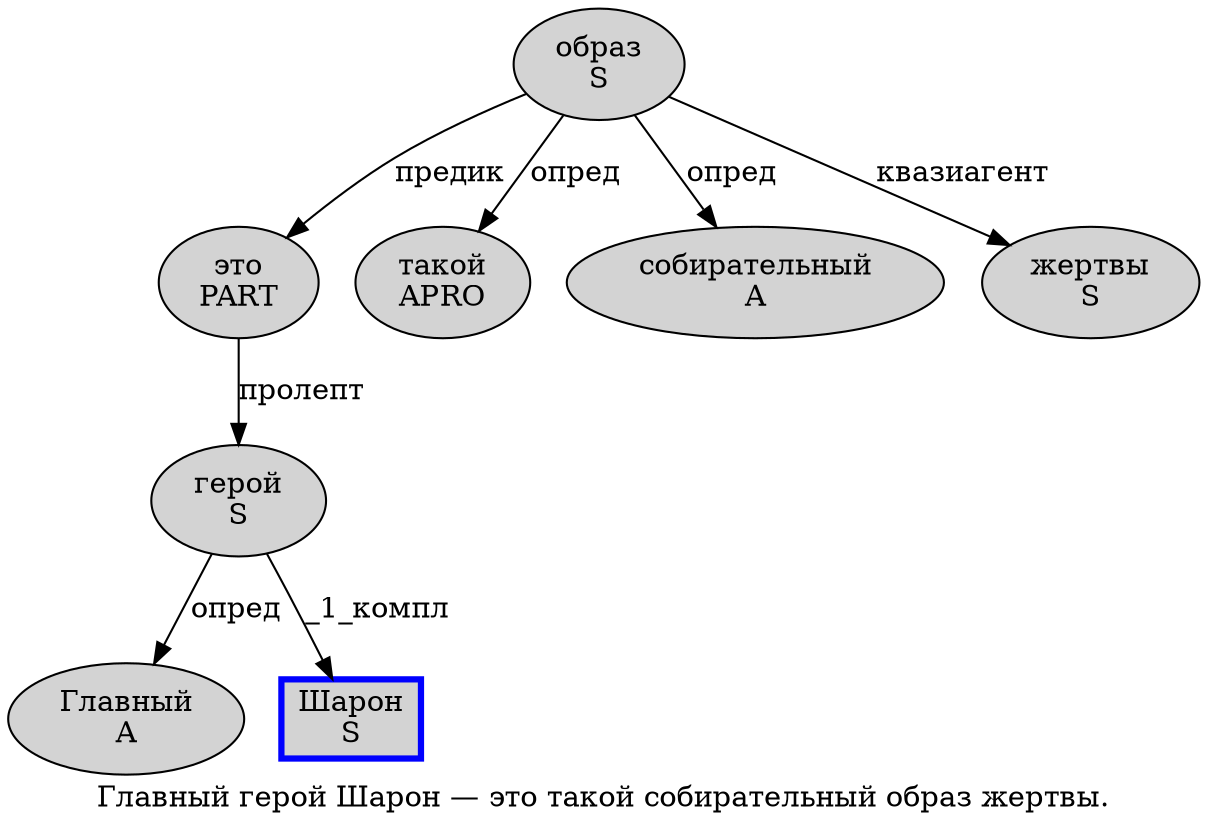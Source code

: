 digraph SENTENCE_4184 {
	graph [label="Главный герой Шарон — это такой собирательный образ жертвы."]
	node [style=filled]
		0 [label="Главный
A" color="" fillcolor=lightgray penwidth=1 shape=ellipse]
		1 [label="герой
S" color="" fillcolor=lightgray penwidth=1 shape=ellipse]
		2 [label="Шарон
S" color=blue fillcolor=lightgray penwidth=3 shape=box]
		4 [label="это
PART" color="" fillcolor=lightgray penwidth=1 shape=ellipse]
		5 [label="такой
APRO" color="" fillcolor=lightgray penwidth=1 shape=ellipse]
		6 [label="собирательный
A" color="" fillcolor=lightgray penwidth=1 shape=ellipse]
		7 [label="образ
S" color="" fillcolor=lightgray penwidth=1 shape=ellipse]
		8 [label="жертвы
S" color="" fillcolor=lightgray penwidth=1 shape=ellipse]
			1 -> 0 [label="опред"]
			1 -> 2 [label="_1_компл"]
			4 -> 1 [label="пролепт"]
			7 -> 4 [label="предик"]
			7 -> 5 [label="опред"]
			7 -> 6 [label="опред"]
			7 -> 8 [label="квазиагент"]
}